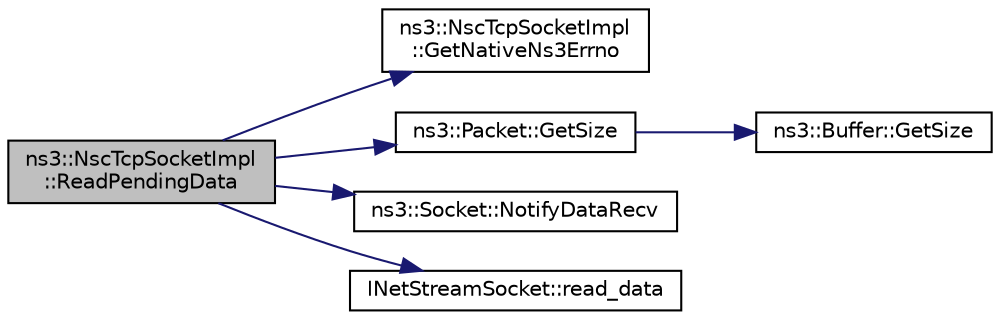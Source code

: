 digraph "ns3::NscTcpSocketImpl::ReadPendingData"
{
 // LATEX_PDF_SIZE
  edge [fontname="Helvetica",fontsize="10",labelfontname="Helvetica",labelfontsize="10"];
  node [fontname="Helvetica",fontsize="10",shape=record];
  rankdir="LR";
  Node1 [label="ns3::NscTcpSocketImpl\l::ReadPendingData",height=0.2,width=0.4,color="black", fillcolor="grey75", style="filled", fontcolor="black",tooltip="Read all the pending data."];
  Node1 -> Node2 [color="midnightblue",fontsize="10",style="solid",fontname="Helvetica"];
  Node2 [label="ns3::NscTcpSocketImpl\l::GetNativeNs3Errno",height=0.2,width=0.4,color="black", fillcolor="white", style="filled",URL="$classns3_1_1_nsc_tcp_socket_impl.html#a8dc78fe0259d1b255d40075a4dab0ec5",tooltip="Translate between a NSC error and a ns-3 error code."];
  Node1 -> Node3 [color="midnightblue",fontsize="10",style="solid",fontname="Helvetica"];
  Node3 [label="ns3::Packet::GetSize",height=0.2,width=0.4,color="black", fillcolor="white", style="filled",URL="$classns3_1_1_packet.html#afff7cb1ff518ee6dc0d424e10a5ad6ec",tooltip="Returns the the size in bytes of the packet (including the zero-filled initial payload)."];
  Node3 -> Node4 [color="midnightblue",fontsize="10",style="solid",fontname="Helvetica"];
  Node4 [label="ns3::Buffer::GetSize",height=0.2,width=0.4,color="black", fillcolor="white", style="filled",URL="$classns3_1_1_buffer.html#a60c9172d2b102f8856c81b2126c8b209",tooltip=" "];
  Node1 -> Node5 [color="midnightblue",fontsize="10",style="solid",fontname="Helvetica"];
  Node5 [label="ns3::Socket::NotifyDataRecv",height=0.2,width=0.4,color="black", fillcolor="white", style="filled",URL="$classns3_1_1_socket.html#a91fa3046bbd0a7644381f1d2481bdfef",tooltip="Notify through the callback (if set) that some data have been received."];
  Node1 -> Node6 [color="midnightblue",fontsize="10",style="solid",fontname="Helvetica"];
  Node6 [label="INetStreamSocket::read_data",height=0.2,width=0.4,color="black", fillcolor="white", style="filled",URL="$struct_i_net_stream_socket.html#af040d53ef58b3b690e8930b7f71ec845",tooltip="Read some data."];
}
